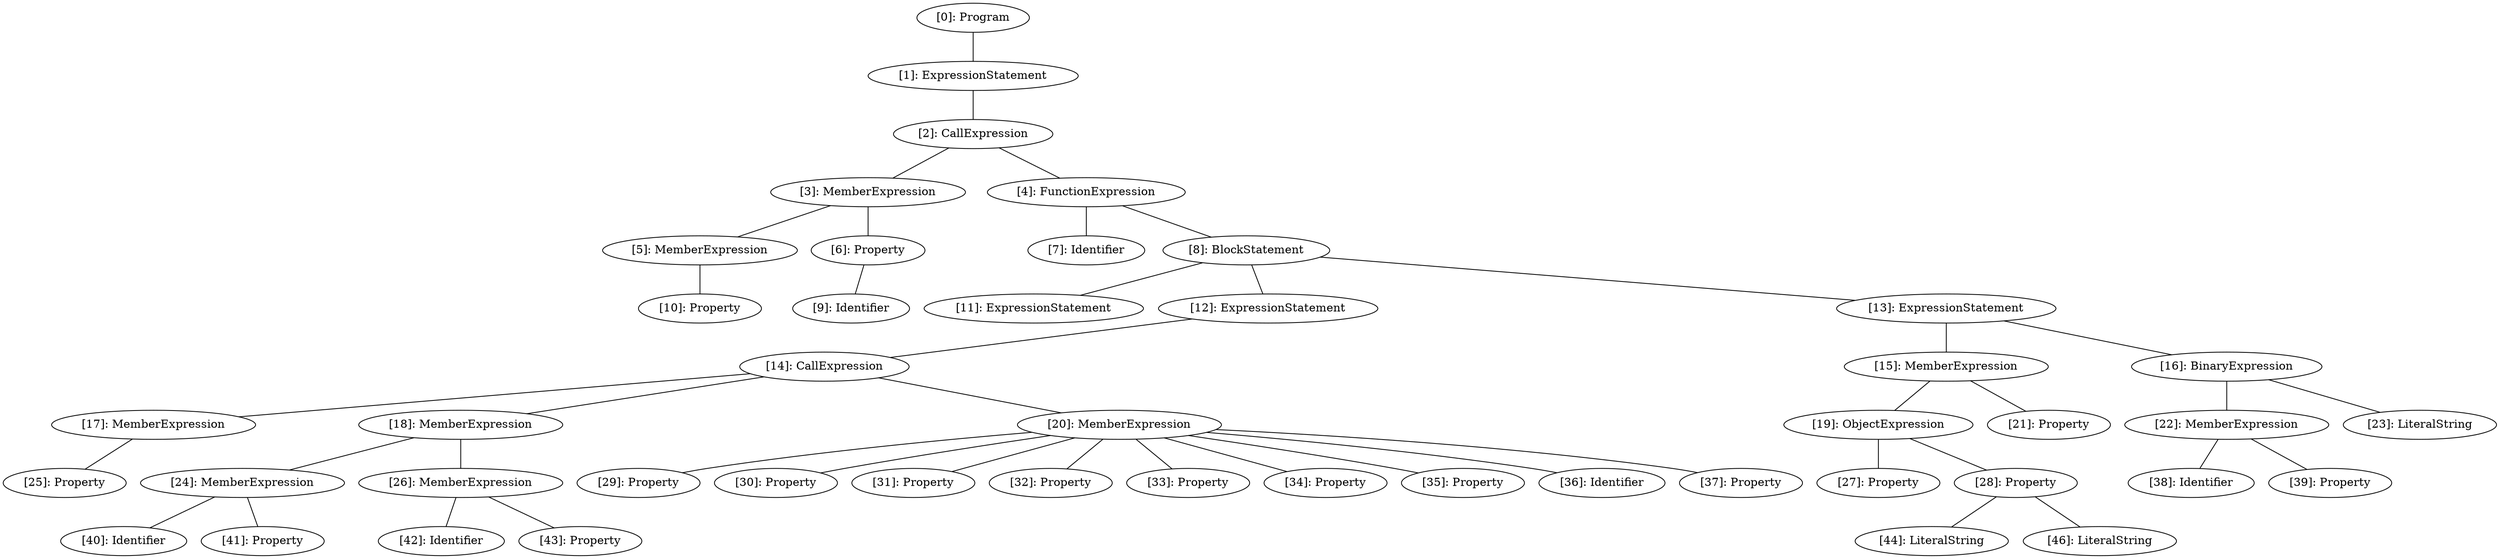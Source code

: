 // Result
graph {
	0 [label="[0]: Program"]
	1 [label="[1]: ExpressionStatement"]
	2 [label="[2]: CallExpression"]
	3 [label="[3]: MemberExpression"]
	4 [label="[4]: FunctionExpression"]
	5 [label="[5]: MemberExpression"]
	6 [label="[6]: Property"]
	7 [label="[7]: Identifier"]
	8 [label="[8]: BlockStatement"]
	9 [label="[9]: Identifier"]
	10 [label="[10]: Property"]
	11 [label="[11]: ExpressionStatement"]
	12 [label="[12]: ExpressionStatement"]
	13 [label="[13]: ExpressionStatement"]
	14 [label="[14]: CallExpression"]
	15 [label="[15]: MemberExpression"]
	16 [label="[16]: BinaryExpression"]
	17 [label="[17]: MemberExpression"]
	18 [label="[18]: MemberExpression"]
	19 [label="[19]: ObjectExpression"]
	20 [label="[20]: MemberExpression"]
	21 [label="[21]: Property"]
	22 [label="[22]: MemberExpression"]
	23 [label="[23]: LiteralString"]
	24 [label="[24]: MemberExpression"]
	25 [label="[25]: Property"]
	26 [label="[26]: MemberExpression"]
	27 [label="[27]: Property"]
	28 [label="[28]: Property"]
	29 [label="[29]: Property"]
	30 [label="[30]: Property"]
	31 [label="[31]: Property"]
	32 [label="[32]: Property"]
	33 [label="[33]: Property"]
	34 [label="[34]: Property"]
	35 [label="[35]: Property"]
	36 [label="[36]: Identifier"]
	37 [label="[37]: Property"]
	38 [label="[38]: Identifier"]
	39 [label="[39]: Property"]
	40 [label="[40]: Identifier"]
	41 [label="[41]: Property"]
	42 [label="[42]: Identifier"]
	43 [label="[43]: Property"]
	44 [label="[44]: LiteralString"]
	46 [label="[46]: LiteralString"]
	0 -- 1
	1 -- 2
	2 -- 3
	2 -- 4
	3 -- 5
	3 -- 6
	4 -- 7
	4 -- 8
	5 -- 10
	6 -- 9
	8 -- 11
	8 -- 12
	8 -- 13
	12 -- 14
	13 -- 15
	13 -- 16
	14 -- 17
	14 -- 18
	14 -- 20
	15 -- 19
	15 -- 21
	16 -- 22
	16 -- 23
	17 -- 25
	18 -- 24
	18 -- 26
	19 -- 27
	19 -- 28
	20 -- 29
	20 -- 30
	20 -- 31
	20 -- 32
	20 -- 33
	20 -- 34
	20 -- 35
	20 -- 36
	20 -- 37
	22 -- 38
	22 -- 39
	24 -- 40
	24 -- 41
	26 -- 42
	26 -- 43
	28 -- 44
	28 -- 46
}
